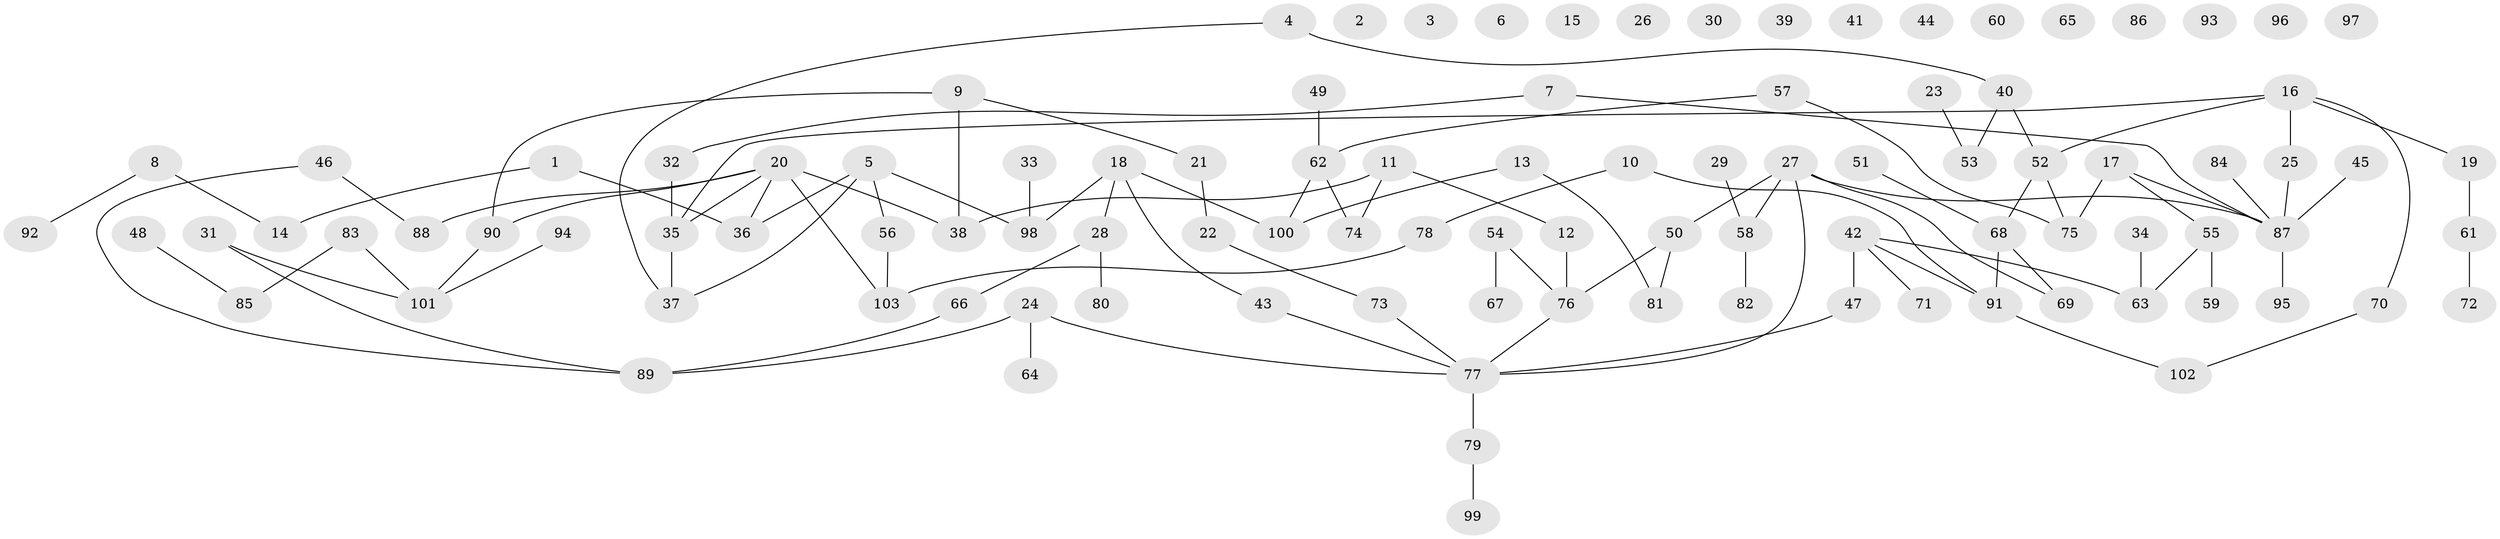 // Generated by graph-tools (version 1.1) at 2025/12/03/09/25 04:12:58]
// undirected, 103 vertices, 108 edges
graph export_dot {
graph [start="1"]
  node [color=gray90,style=filled];
  1;
  2;
  3;
  4;
  5;
  6;
  7;
  8;
  9;
  10;
  11;
  12;
  13;
  14;
  15;
  16;
  17;
  18;
  19;
  20;
  21;
  22;
  23;
  24;
  25;
  26;
  27;
  28;
  29;
  30;
  31;
  32;
  33;
  34;
  35;
  36;
  37;
  38;
  39;
  40;
  41;
  42;
  43;
  44;
  45;
  46;
  47;
  48;
  49;
  50;
  51;
  52;
  53;
  54;
  55;
  56;
  57;
  58;
  59;
  60;
  61;
  62;
  63;
  64;
  65;
  66;
  67;
  68;
  69;
  70;
  71;
  72;
  73;
  74;
  75;
  76;
  77;
  78;
  79;
  80;
  81;
  82;
  83;
  84;
  85;
  86;
  87;
  88;
  89;
  90;
  91;
  92;
  93;
  94;
  95;
  96;
  97;
  98;
  99;
  100;
  101;
  102;
  103;
  1 -- 14;
  1 -- 36;
  4 -- 37;
  4 -- 40;
  5 -- 36;
  5 -- 37;
  5 -- 56;
  5 -- 98;
  7 -- 32;
  7 -- 87;
  8 -- 14;
  8 -- 92;
  9 -- 21;
  9 -- 38;
  9 -- 90;
  10 -- 78;
  10 -- 91;
  11 -- 12;
  11 -- 38;
  11 -- 74;
  12 -- 76;
  13 -- 81;
  13 -- 100;
  16 -- 19;
  16 -- 25;
  16 -- 35;
  16 -- 52;
  16 -- 70;
  17 -- 55;
  17 -- 75;
  17 -- 87;
  18 -- 28;
  18 -- 43;
  18 -- 98;
  18 -- 100;
  19 -- 61;
  20 -- 35;
  20 -- 36;
  20 -- 38;
  20 -- 88;
  20 -- 90;
  20 -- 103;
  21 -- 22;
  22 -- 73;
  23 -- 53;
  24 -- 64;
  24 -- 77;
  24 -- 89;
  25 -- 87;
  27 -- 50;
  27 -- 58;
  27 -- 69;
  27 -- 77;
  27 -- 87;
  28 -- 66;
  28 -- 80;
  29 -- 58;
  31 -- 89;
  31 -- 101;
  32 -- 35;
  33 -- 98;
  34 -- 63;
  35 -- 37;
  40 -- 52;
  40 -- 53;
  42 -- 47;
  42 -- 63;
  42 -- 71;
  42 -- 91;
  43 -- 77;
  45 -- 87;
  46 -- 88;
  46 -- 89;
  47 -- 77;
  48 -- 85;
  49 -- 62;
  50 -- 76;
  50 -- 81;
  51 -- 68;
  52 -- 68;
  52 -- 75;
  54 -- 67;
  54 -- 76;
  55 -- 59;
  55 -- 63;
  56 -- 103;
  57 -- 62;
  57 -- 75;
  58 -- 82;
  61 -- 72;
  62 -- 74;
  62 -- 100;
  66 -- 89;
  68 -- 69;
  68 -- 91;
  70 -- 102;
  73 -- 77;
  76 -- 77;
  77 -- 79;
  78 -- 103;
  79 -- 99;
  83 -- 85;
  83 -- 101;
  84 -- 87;
  87 -- 95;
  90 -- 101;
  91 -- 102;
  94 -- 101;
}
